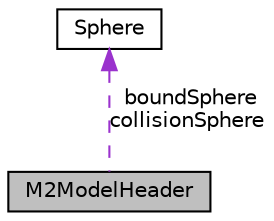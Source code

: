 digraph "M2ModelHeader"
{
  edge [fontname="Helvetica",fontsize="10",labelfontname="Helvetica",labelfontsize="10"];
  node [fontname="Helvetica",fontsize="10",shape=record];
  Node1 [label="M2ModelHeader",height=0.2,width=0.4,color="black", fillcolor="grey75", style="filled" fontcolor="black"];
  Node2 -> Node1 [dir="back",color="darkorchid3",fontsize="10",style="dashed",label=" boundSphere\ncollisionSphere" ];
  Node2 [label="Sphere",height=0.2,width=0.4,color="black", fillcolor="white", style="filled",URL="$struct_sphere.html"];
}
